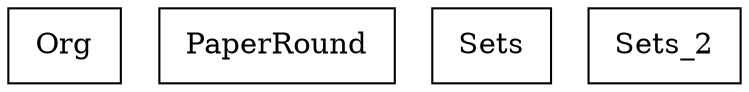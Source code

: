 digraph {
Org [ label=" Org " shape= box ]
PaperRound [ label=" PaperRound " shape= box ]
Sets [ label=" Sets " shape= box ]
Sets_2 [ label=" Sets_2 " shape= box ]

}
